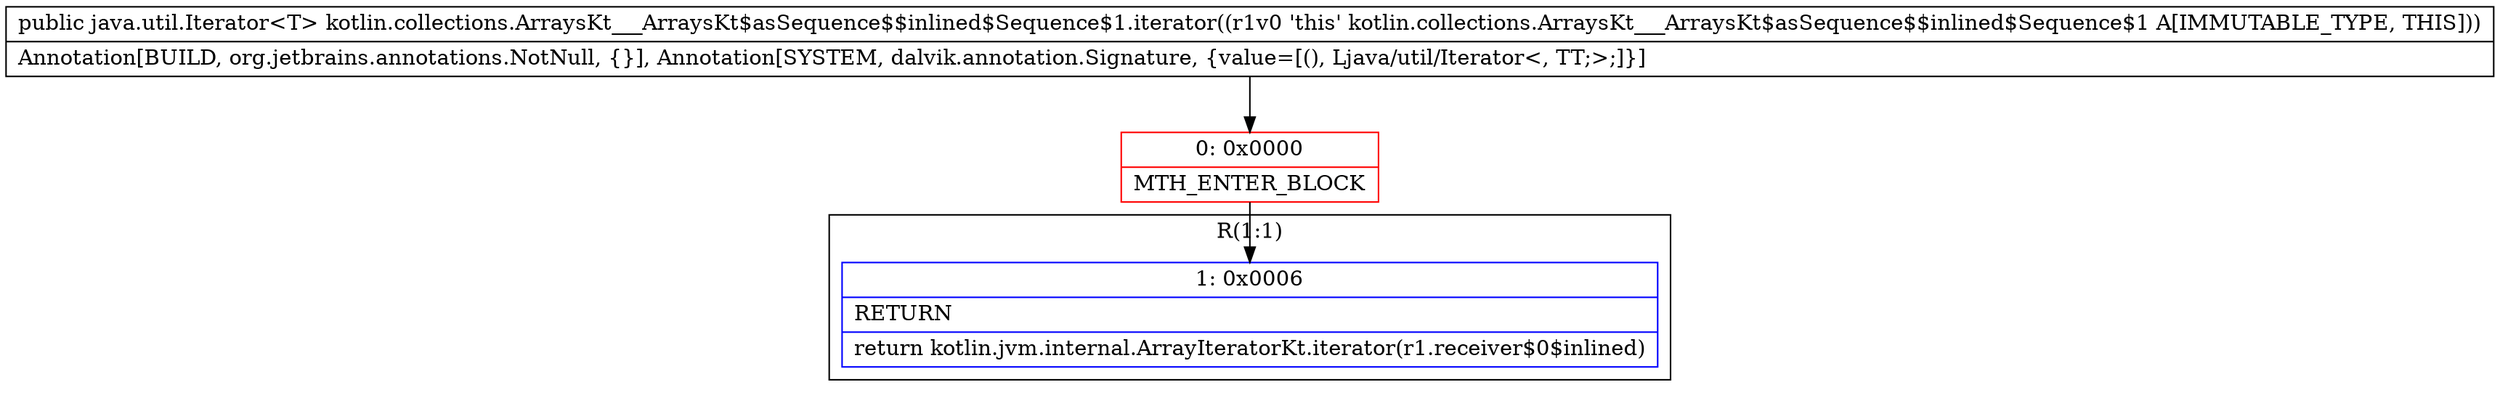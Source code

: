 digraph "CFG forkotlin.collections.ArraysKt___ArraysKt$asSequence$$inlined$Sequence$1.iterator()Ljava\/util\/Iterator;" {
subgraph cluster_Region_255020944 {
label = "R(1:1)";
node [shape=record,color=blue];
Node_1 [shape=record,label="{1\:\ 0x0006|RETURN\l|return kotlin.jvm.internal.ArrayIteratorKt.iterator(r1.receiver$0$inlined)\l}"];
}
Node_0 [shape=record,color=red,label="{0\:\ 0x0000|MTH_ENTER_BLOCK\l}"];
MethodNode[shape=record,label="{public java.util.Iterator\<T\> kotlin.collections.ArraysKt___ArraysKt$asSequence$$inlined$Sequence$1.iterator((r1v0 'this' kotlin.collections.ArraysKt___ArraysKt$asSequence$$inlined$Sequence$1 A[IMMUTABLE_TYPE, THIS]))  | Annotation[BUILD, org.jetbrains.annotations.NotNull, \{\}], Annotation[SYSTEM, dalvik.annotation.Signature, \{value=[(), Ljava\/util\/Iterator\<, TT;\>;]\}]\l}"];
MethodNode -> Node_0;
Node_0 -> Node_1;
}

